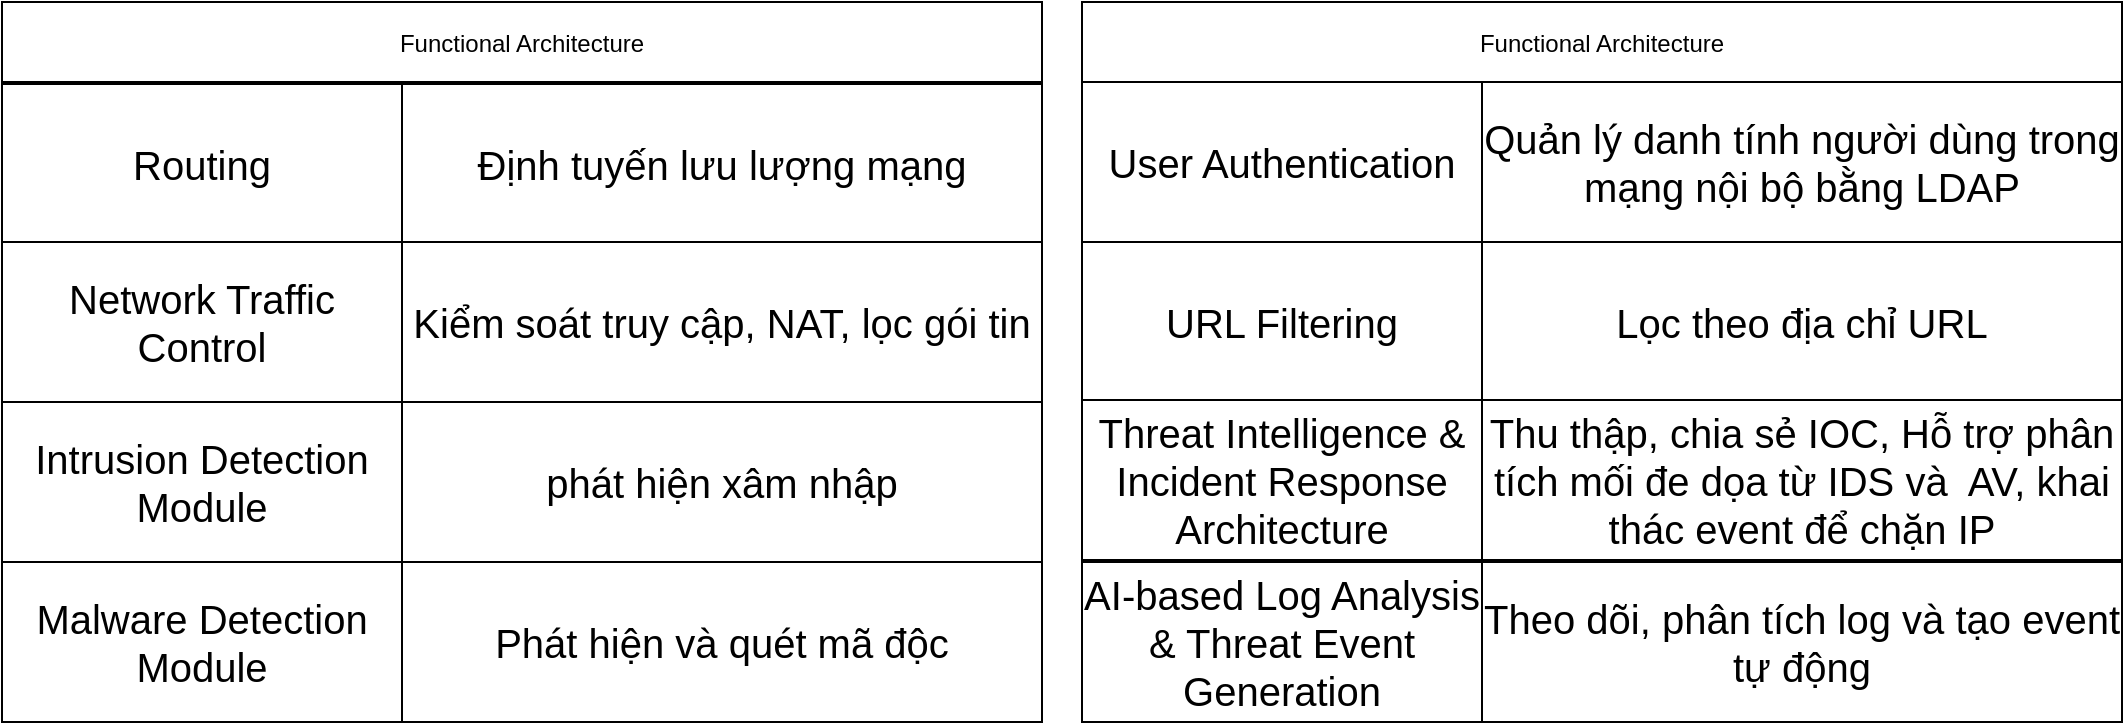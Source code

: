 <mxfile version="27.0.9" pages="4">
  <diagram id="W5bx08cZZ7v7f4tbOv1-" name="Functional Architecture">
    <mxGraphModel dx="1034" dy="432" grid="1" gridSize="10" guides="1" tooltips="1" connect="1" arrows="1" fold="1" page="1" pageScale="1" pageWidth="827" pageHeight="1169" math="0" shadow="0">
      <root>
        <mxCell id="0" />
        <mxCell id="1" parent="0" />
        <mxCell id="JuSISAW7sIvU3hPseay5-13" value="Functional Architecture" style="shape=table;childLayout=tableLayout;startSize=40;collapsible=0;recursiveResize=0;expand=0;" parent="1" vertex="1">
          <mxGeometry x="120" y="200" width="520.0" height="360" as="geometry" />
        </mxCell>
        <mxCell id="JuSISAW7sIvU3hPseay5-14" value="" style="shape=tableRow;horizontal=0;swimlaneHead=0;swimlaneBody=0;top=0;left=0;strokeColor=inherit;bottom=0;right=0;dropTarget=0;fontStyle=0;fillColor=none;points=[[0,0.5],[1,0.5]];portConstraint=eastwest;startSize=0;collapsible=0;recursiveResize=0;expand=0;" parent="JuSISAW7sIvU3hPseay5-13" vertex="1">
          <mxGeometry y="40" width="520.0" height="80" as="geometry" />
        </mxCell>
        <mxCell id="JuSISAW7sIvU3hPseay5-15" value="" style="swimlane;swimlaneHead=0;swimlaneBody=0;fontStyle=0;strokeColor=inherit;connectable=0;fillColor=none;startSize=0;collapsible=0;recursiveResize=0;expand=0;" parent="JuSISAW7sIvU3hPseay5-14" vertex="1">
          <mxGeometry width="200" height="80" as="geometry">
            <mxRectangle width="200" height="80" as="alternateBounds" />
          </mxGeometry>
        </mxCell>
        <mxCell id="xKHZZtnygQGAmj8g7xMl-1" value="&lt;font style=&quot;font-size: 20px;&quot;&gt;Routing&lt;/font&gt;" style="whiteSpace=wrap;html=1;" parent="JuSISAW7sIvU3hPseay5-15" vertex="1">
          <mxGeometry y="1" width="200" height="79" as="geometry" />
        </mxCell>
        <mxCell id="JuSISAW7sIvU3hPseay5-16" value="" style="swimlane;swimlaneHead=0;swimlaneBody=0;fontStyle=0;strokeColor=inherit;connectable=0;fillColor=none;startSize=0;collapsible=0;recursiveResize=0;expand=0;" parent="JuSISAW7sIvU3hPseay5-14" vertex="1">
          <mxGeometry x="200" width="320" height="80" as="geometry">
            <mxRectangle width="320" height="80" as="alternateBounds" />
          </mxGeometry>
        </mxCell>
        <mxCell id="xKHZZtnygQGAmj8g7xMl-2" value="&lt;font style=&quot;font-size: 20px;&quot;&gt;Định tuyến lưu lượng mạng&lt;/font&gt;" style="whiteSpace=wrap;html=1;" parent="JuSISAW7sIvU3hPseay5-16" vertex="1">
          <mxGeometry y="1" width="320" height="79" as="geometry" />
        </mxCell>
        <mxCell id="JuSISAW7sIvU3hPseay5-17" value="" style="shape=tableRow;horizontal=0;swimlaneHead=0;swimlaneBody=0;top=0;left=0;strokeColor=inherit;bottom=0;right=0;dropTarget=0;fontStyle=0;fillColor=none;points=[[0,0.5],[1,0.5]];portConstraint=eastwest;startSize=0;collapsible=0;recursiveResize=0;expand=0;" parent="JuSISAW7sIvU3hPseay5-13" vertex="1">
          <mxGeometry y="120" width="520.0" height="80" as="geometry" />
        </mxCell>
        <mxCell id="JuSISAW7sIvU3hPseay5-18" value="" style="swimlane;swimlaneHead=0;swimlaneBody=0;fontStyle=0;connectable=0;strokeColor=inherit;fillColor=none;startSize=0;collapsible=0;recursiveResize=0;expand=0;" parent="JuSISAW7sIvU3hPseay5-17" vertex="1">
          <mxGeometry width="200" height="80" as="geometry">
            <mxRectangle width="200" height="80" as="alternateBounds" />
          </mxGeometry>
        </mxCell>
        <mxCell id="xKHZZtnygQGAmj8g7xMl-3" value="&lt;font style=&quot;font-size: 20px;&quot;&gt;Network Traffic Control&lt;/font&gt;" style="whiteSpace=wrap;html=1;" parent="JuSISAW7sIvU3hPseay5-18" vertex="1">
          <mxGeometry width="200" height="80" as="geometry" />
        </mxCell>
        <mxCell id="JuSISAW7sIvU3hPseay5-19" value="" style="swimlane;swimlaneHead=0;swimlaneBody=0;fontStyle=0;connectable=0;strokeColor=inherit;fillColor=none;startSize=0;collapsible=0;recursiveResize=0;expand=0;" parent="JuSISAW7sIvU3hPseay5-17" vertex="1">
          <mxGeometry x="200" width="320" height="80" as="geometry">
            <mxRectangle width="320" height="80" as="alternateBounds" />
          </mxGeometry>
        </mxCell>
        <mxCell id="xKHZZtnygQGAmj8g7xMl-4" value="&lt;font style=&quot;font-size: 20px;&quot;&gt;Kiểm soát truy cập, NAT, lọc gói tin&lt;/font&gt;" style="whiteSpace=wrap;html=1;" parent="JuSISAW7sIvU3hPseay5-19" vertex="1">
          <mxGeometry width="320" height="80" as="geometry" />
        </mxCell>
        <mxCell id="JuSISAW7sIvU3hPseay5-20" value="" style="shape=tableRow;horizontal=0;swimlaneHead=0;swimlaneBody=0;top=0;left=0;strokeColor=inherit;bottom=0;right=0;dropTarget=0;fontStyle=0;fillColor=none;points=[[0,0.5],[1,0.5]];portConstraint=eastwest;startSize=0;collapsible=0;recursiveResize=0;expand=0;" parent="JuSISAW7sIvU3hPseay5-13" vertex="1">
          <mxGeometry y="200" width="520.0" height="80" as="geometry" />
        </mxCell>
        <mxCell id="JuSISAW7sIvU3hPseay5-21" value="" style="swimlane;swimlaneHead=0;swimlaneBody=0;fontStyle=0;connectable=0;strokeColor=inherit;fillColor=none;startSize=0;collapsible=0;recursiveResize=0;expand=0;" parent="JuSISAW7sIvU3hPseay5-20" vertex="1">
          <mxGeometry width="200" height="80" as="geometry">
            <mxRectangle width="200" height="80" as="alternateBounds" />
          </mxGeometry>
        </mxCell>
        <mxCell id="xKHZZtnygQGAmj8g7xMl-5" value="&lt;font style=&quot;font-size: 20px;&quot;&gt;Intrusion Detection Module&lt;/font&gt;" style="whiteSpace=wrap;html=1;" parent="JuSISAW7sIvU3hPseay5-21" vertex="1">
          <mxGeometry width="200" height="80" as="geometry" />
        </mxCell>
        <mxCell id="JuSISAW7sIvU3hPseay5-22" value="" style="swimlane;swimlaneHead=0;swimlaneBody=0;fontStyle=0;connectable=0;strokeColor=inherit;fillColor=none;startSize=0;collapsible=0;recursiveResize=0;expand=0;" parent="JuSISAW7sIvU3hPseay5-20" vertex="1">
          <mxGeometry x="200" width="320" height="80" as="geometry">
            <mxRectangle width="320" height="80" as="alternateBounds" />
          </mxGeometry>
        </mxCell>
        <mxCell id="xKHZZtnygQGAmj8g7xMl-6" value="&lt;font style=&quot;font-size: 20px;&quot;&gt;phát hiện xâm nhập&lt;/font&gt;" style="whiteSpace=wrap;html=1;" parent="JuSISAW7sIvU3hPseay5-22" vertex="1">
          <mxGeometry width="320" height="80" as="geometry" />
        </mxCell>
        <mxCell id="JuSISAW7sIvU3hPseay5-23" value="" style="shape=tableRow;horizontal=0;swimlaneHead=0;swimlaneBody=0;top=0;left=0;strokeColor=inherit;bottom=0;right=0;dropTarget=0;fontStyle=0;fillColor=none;points=[[0,0.5],[1,0.5]];portConstraint=eastwest;startSize=0;collapsible=0;recursiveResize=0;expand=0;" parent="JuSISAW7sIvU3hPseay5-13" vertex="1">
          <mxGeometry y="280" width="520.0" height="80" as="geometry" />
        </mxCell>
        <mxCell id="JuSISAW7sIvU3hPseay5-24" value="" style="swimlane;swimlaneHead=0;swimlaneBody=0;fontStyle=0;connectable=0;strokeColor=inherit;fillColor=none;startSize=0;collapsible=0;recursiveResize=0;expand=0;" parent="JuSISAW7sIvU3hPseay5-23" vertex="1">
          <mxGeometry width="200" height="80" as="geometry">
            <mxRectangle width="200" height="80" as="alternateBounds" />
          </mxGeometry>
        </mxCell>
        <mxCell id="xKHZZtnygQGAmj8g7xMl-7" value="&lt;font style=&quot;font-size: 20px;&quot;&gt;Malware Detection Module&lt;/font&gt;" style="whiteSpace=wrap;html=1;" parent="JuSISAW7sIvU3hPseay5-24" vertex="1">
          <mxGeometry width="200" height="80" as="geometry" />
        </mxCell>
        <mxCell id="JuSISAW7sIvU3hPseay5-25" value="" style="swimlane;swimlaneHead=0;swimlaneBody=0;fontStyle=0;connectable=0;strokeColor=inherit;fillColor=none;startSize=0;collapsible=0;recursiveResize=0;expand=0;" parent="JuSISAW7sIvU3hPseay5-23" vertex="1">
          <mxGeometry x="200" width="320" height="80" as="geometry">
            <mxRectangle width="320" height="80" as="alternateBounds" />
          </mxGeometry>
        </mxCell>
        <mxCell id="xKHZZtnygQGAmj8g7xMl-10" value="&lt;font style=&quot;font-size: 20px;&quot;&gt;Phát hiện và quét mã độc&lt;/font&gt;" style="whiteSpace=wrap;html=1;" parent="JuSISAW7sIvU3hPseay5-25" vertex="1">
          <mxGeometry width="320" height="80" as="geometry" />
        </mxCell>
        <mxCell id="-5YSXQOPqyICx6npvXhQ-83" value="Functional Architecture" style="shape=table;childLayout=tableLayout;startSize=40;collapsible=0;recursiveResize=0;expand=0;" vertex="1" parent="1">
          <mxGeometry x="660" y="200" width="520.0" height="360" as="geometry" />
        </mxCell>
        <mxCell id="-5YSXQOPqyICx6npvXhQ-104" value="" style="shape=tableRow;horizontal=0;swimlaneHead=0;swimlaneBody=0;top=0;left=0;strokeColor=inherit;bottom=0;right=0;dropTarget=0;fontStyle=0;fillColor=none;points=[[0,0.5],[1,0.5]];portConstraint=eastwest;startSize=0;collapsible=0;recursiveResize=0;expand=0;" vertex="1" parent="-5YSXQOPqyICx6npvXhQ-83">
          <mxGeometry y="40" width="520.0" height="80" as="geometry" />
        </mxCell>
        <mxCell id="-5YSXQOPqyICx6npvXhQ-105" value="" style="swimlane;swimlaneHead=0;swimlaneBody=0;fontStyle=0;connectable=0;strokeColor=inherit;fillColor=none;startSize=0;collapsible=0;recursiveResize=0;expand=0;" vertex="1" parent="-5YSXQOPqyICx6npvXhQ-104">
          <mxGeometry width="200" height="80" as="geometry">
            <mxRectangle width="200" height="80" as="alternateBounds" />
          </mxGeometry>
        </mxCell>
        <mxCell id="-5YSXQOPqyICx6npvXhQ-106" value="&lt;font style=&quot;font-size: 20px;&quot;&gt;User Authentication&lt;/font&gt;" style="whiteSpace=wrap;html=1;" vertex="1" parent="-5YSXQOPqyICx6npvXhQ-105">
          <mxGeometry width="200" height="80" as="geometry" />
        </mxCell>
        <mxCell id="-5YSXQOPqyICx6npvXhQ-107" value="" style="swimlane;swimlaneHead=0;swimlaneBody=0;fontStyle=0;connectable=0;strokeColor=inherit;fillColor=none;startSize=0;collapsible=0;recursiveResize=0;expand=0;" vertex="1" parent="-5YSXQOPqyICx6npvXhQ-104">
          <mxGeometry x="200" width="320" height="80" as="geometry">
            <mxRectangle width="320" height="80" as="alternateBounds" />
          </mxGeometry>
        </mxCell>
        <mxCell id="-5YSXQOPqyICx6npvXhQ-108" value="&lt;font style=&quot;font-size: 20px;&quot;&gt;Quản lý danh tính người dùng trong mạng nội bộ bằng LDAP&lt;/font&gt;" style="whiteSpace=wrap;html=1;" vertex="1" parent="-5YSXQOPqyICx6npvXhQ-107">
          <mxGeometry width="320" height="80" as="geometry" />
        </mxCell>
        <mxCell id="-5YSXQOPqyICx6npvXhQ-109" style="shape=tableRow;horizontal=0;swimlaneHead=0;swimlaneBody=0;top=0;left=0;strokeColor=inherit;bottom=0;right=0;dropTarget=0;fontStyle=0;fillColor=none;points=[[0,0.5],[1,0.5]];portConstraint=eastwest;startSize=0;collapsible=0;recursiveResize=0;expand=0;" vertex="1" parent="-5YSXQOPqyICx6npvXhQ-83">
          <mxGeometry y="120" width="520.0" height="79" as="geometry" />
        </mxCell>
        <mxCell id="-5YSXQOPqyICx6npvXhQ-110" style="swimlane;swimlaneHead=0;swimlaneBody=0;fontStyle=0;connectable=0;strokeColor=inherit;fillColor=none;startSize=0;collapsible=0;recursiveResize=0;expand=0;" vertex="1" parent="-5YSXQOPqyICx6npvXhQ-109">
          <mxGeometry width="200" height="79" as="geometry">
            <mxRectangle width="200" height="79" as="alternateBounds" />
          </mxGeometry>
        </mxCell>
        <mxCell id="-5YSXQOPqyICx6npvXhQ-111" value="&lt;font style=&quot;font-size: 20px;&quot;&gt;URL Filtering&lt;/font&gt;" style="whiteSpace=wrap;html=1;" vertex="1" parent="-5YSXQOPqyICx6npvXhQ-110">
          <mxGeometry width="200" height="80" as="geometry" />
        </mxCell>
        <mxCell id="-5YSXQOPqyICx6npvXhQ-112" style="swimlane;swimlaneHead=0;swimlaneBody=0;fontStyle=0;connectable=0;strokeColor=inherit;fillColor=none;startSize=0;collapsible=0;recursiveResize=0;expand=0;" vertex="1" parent="-5YSXQOPqyICx6npvXhQ-109">
          <mxGeometry x="200" width="320" height="79" as="geometry">
            <mxRectangle width="320" height="79" as="alternateBounds" />
          </mxGeometry>
        </mxCell>
        <mxCell id="-5YSXQOPqyICx6npvXhQ-113" value="&lt;font style=&quot;font-size: 20px;&quot;&gt;Lọc theo địa chỉ URL&lt;/font&gt;" style="whiteSpace=wrap;html=1;" vertex="1" parent="-5YSXQOPqyICx6npvXhQ-112">
          <mxGeometry width="320" height="80" as="geometry" />
        </mxCell>
        <mxCell id="-5YSXQOPqyICx6npvXhQ-114" style="shape=tableRow;horizontal=0;swimlaneHead=0;swimlaneBody=0;top=0;left=0;strokeColor=inherit;bottom=0;right=0;dropTarget=0;fontStyle=0;fillColor=none;points=[[0,0.5],[1,0.5]];portConstraint=eastwest;startSize=0;collapsible=0;recursiveResize=0;expand=0;" vertex="1" parent="-5YSXQOPqyICx6npvXhQ-83">
          <mxGeometry y="199" width="520.0" height="81" as="geometry" />
        </mxCell>
        <mxCell id="-5YSXQOPqyICx6npvXhQ-115" style="swimlane;swimlaneHead=0;swimlaneBody=0;fontStyle=0;connectable=0;strokeColor=inherit;fillColor=none;startSize=0;collapsible=0;recursiveResize=0;expand=0;" vertex="1" parent="-5YSXQOPqyICx6npvXhQ-114">
          <mxGeometry width="200" height="81" as="geometry">
            <mxRectangle width="200" height="81" as="alternateBounds" />
          </mxGeometry>
        </mxCell>
        <mxCell id="-5YSXQOPqyICx6npvXhQ-116" value="&lt;font style=&quot;font-size: 20px;&quot;&gt;Threat Intelligence &amp;amp; Incident Response Architecture&lt;/font&gt;" style="whiteSpace=wrap;html=1;" vertex="1" parent="-5YSXQOPqyICx6npvXhQ-115">
          <mxGeometry width="200" height="80" as="geometry" />
        </mxCell>
        <mxCell id="-5YSXQOPqyICx6npvXhQ-117" style="swimlane;swimlaneHead=0;swimlaneBody=0;fontStyle=0;connectable=0;strokeColor=inherit;fillColor=none;startSize=0;collapsible=0;recursiveResize=0;expand=0;" vertex="1" parent="-5YSXQOPqyICx6npvXhQ-114">
          <mxGeometry x="200" width="320" height="81" as="geometry">
            <mxRectangle width="320" height="81" as="alternateBounds" />
          </mxGeometry>
        </mxCell>
        <mxCell id="-5YSXQOPqyICx6npvXhQ-118" value="&lt;font style=&quot;font-size: 20px;&quot;&gt;Thu thập, chia sẻ IOC,&amp;nbsp;Hỗ trợ phân tích mối đe dọa từ IDS và&amp;nbsp; AV,&amp;nbsp;&lt;span style=&quot;background-color: transparent; color: light-dark(rgb(0, 0, 0), rgb(255, 255, 255));&quot;&gt;khai thác event để chặn IP&lt;/span&gt;&lt;/font&gt;" style="whiteSpace=wrap;html=1;" vertex="1" parent="-5YSXQOPqyICx6npvXhQ-117">
          <mxGeometry width="320" height="80" as="geometry" />
        </mxCell>
        <mxCell id="-5YSXQOPqyICx6npvXhQ-119" style="shape=tableRow;horizontal=0;swimlaneHead=0;swimlaneBody=0;top=0;left=0;strokeColor=inherit;bottom=0;right=0;dropTarget=0;fontStyle=0;fillColor=none;points=[[0,0.5],[1,0.5]];portConstraint=eastwest;startSize=0;collapsible=0;recursiveResize=0;expand=0;" vertex="1" parent="-5YSXQOPqyICx6npvXhQ-83">
          <mxGeometry y="280" width="520.0" height="80" as="geometry" />
        </mxCell>
        <mxCell id="-5YSXQOPqyICx6npvXhQ-120" style="swimlane;swimlaneHead=0;swimlaneBody=0;fontStyle=0;connectable=0;strokeColor=inherit;fillColor=none;startSize=0;collapsible=0;recursiveResize=0;expand=0;" vertex="1" parent="-5YSXQOPqyICx6npvXhQ-119">
          <mxGeometry width="200" height="80" as="geometry">
            <mxRectangle width="200" height="80" as="alternateBounds" />
          </mxGeometry>
        </mxCell>
        <mxCell id="-5YSXQOPqyICx6npvXhQ-121" value="&lt;font style=&quot;font-size: 20px;&quot;&gt;AI-based Log Analysis &amp;amp; Threat Event Generation&lt;/font&gt;" style="whiteSpace=wrap;html=1;" vertex="1" parent="-5YSXQOPqyICx6npvXhQ-120">
          <mxGeometry width="200" height="80" as="geometry" />
        </mxCell>
        <mxCell id="-5YSXQOPqyICx6npvXhQ-122" style="swimlane;swimlaneHead=0;swimlaneBody=0;fontStyle=0;connectable=0;strokeColor=inherit;fillColor=none;startSize=0;collapsible=0;recursiveResize=0;expand=0;" vertex="1" parent="-5YSXQOPqyICx6npvXhQ-119">
          <mxGeometry x="200" width="320" height="80" as="geometry">
            <mxRectangle width="320" height="80" as="alternateBounds" />
          </mxGeometry>
        </mxCell>
        <mxCell id="-5YSXQOPqyICx6npvXhQ-123" value="&lt;font style=&quot;font-size: 20px;&quot;&gt;Theo dõi, phân tích log và tạo event tự động&lt;/font&gt;" style="whiteSpace=wrap;html=1;" vertex="1" parent="-5YSXQOPqyICx6npvXhQ-122">
          <mxGeometry width="320" height="80" as="geometry" />
        </mxCell>
      </root>
    </mxGraphModel>
  </diagram>
  <diagram id="NOrHJPYJ1hd9nbYk1TLY" name="Application/Data Architecture">
    <mxGraphModel dx="1500" dy="626" grid="1" gridSize="10" guides="1" tooltips="1" connect="1" arrows="1" fold="1" page="1" pageScale="1" pageWidth="827" pageHeight="1169" math="0" shadow="0">
      <root>
        <mxCell id="0" />
        <mxCell id="1" parent="0" />
        <mxCell id="ZjFUTA1ldBLpVZjNxadu-1" value="&lt;font style=&quot;font-size: 20px;&quot;&gt;TRAFFIC USER&lt;/font&gt;" style="rounded=0;whiteSpace=wrap;html=1;" parent="1" vertex="1">
          <mxGeometry x="240" y="237.5" width="120" height="160" as="geometry" />
        </mxCell>
        <mxCell id="ZjFUTA1ldBLpVZjNxadu-2" value="&lt;font style=&quot;font-size: 20px;&quot;&gt;Squid proxy&lt;/font&gt;" style="rounded=0;whiteSpace=wrap;html=1;" parent="1" vertex="1">
          <mxGeometry x="480" y="400" width="120" height="80" as="geometry" />
        </mxCell>
        <mxCell id="ZjFUTA1ldBLpVZjNxadu-3" value="&lt;font style=&quot;font-size: 20px;&quot;&gt;LDAP&lt;/font&gt;" style="rounded=0;whiteSpace=wrap;html=1;" parent="1" vertex="1">
          <mxGeometry x="480" y="600" width="120" height="80" as="geometry" />
        </mxCell>
        <mxCell id="ZjFUTA1ldBLpVZjNxadu-4" value="&lt;font style=&quot;font-size: 20px;&quot;&gt;Internet&lt;/font&gt;" style="ellipse;shape=cloud;whiteSpace=wrap;html=1;direction=west;" parent="1" vertex="1">
          <mxGeometry x="1041" y="260" width="159" height="120" as="geometry" />
        </mxCell>
        <mxCell id="ZjFUTA1ldBLpVZjNxadu-5" value="&lt;font style=&quot;font-size: 20px;&quot;&gt;WhiteList&lt;/font&gt;" style="ellipse;whiteSpace=wrap;html=1;" parent="1" vertex="1">
          <mxGeometry x="640" y="480" width="80" height="80" as="geometry" />
        </mxCell>
        <mxCell id="ZjFUTA1ldBLpVZjNxadu-6" value="&lt;font style=&quot;font-size: 20px;&quot;&gt;BlackList&lt;/font&gt;" style="ellipse;whiteSpace=wrap;html=1;" parent="1" vertex="1">
          <mxGeometry x="640" y="320" width="80" height="80" as="geometry" />
        </mxCell>
        <mxCell id="ZjFUTA1ldBLpVZjNxadu-11" value="" style="endArrow=none;html=1;rounded=0;entryX=0;entryY=0.5;entryDx=0;entryDy=0;exitX=1;exitY=0.5;exitDx=0;exitDy=0;" parent="1" source="ZjFUTA1ldBLpVZjNxadu-2" target="ZjFUTA1ldBLpVZjNxadu-5" edge="1">
          <mxGeometry width="50" height="50" relative="1" as="geometry">
            <mxPoint x="670" y="540" as="sourcePoint" />
            <mxPoint x="720" y="490" as="targetPoint" />
          </mxGeometry>
        </mxCell>
        <mxCell id="ZjFUTA1ldBLpVZjNxadu-12" value="" style="endArrow=none;html=1;rounded=0;exitX=1;exitY=0.5;exitDx=0;exitDy=0;entryX=0;entryY=0.5;entryDx=0;entryDy=0;" parent="1" source="ZjFUTA1ldBLpVZjNxadu-2" target="ZjFUTA1ldBLpVZjNxadu-6" edge="1">
          <mxGeometry width="50" height="50" relative="1" as="geometry">
            <mxPoint x="700" y="400" as="sourcePoint" />
            <mxPoint x="640" y="380" as="targetPoint" />
          </mxGeometry>
        </mxCell>
        <mxCell id="ZjFUTA1ldBLpVZjNxadu-13" value="" style="endArrow=classic;startArrow=classic;html=1;rounded=0;exitX=0.5;exitY=1;exitDx=0;exitDy=0;entryX=0.5;entryY=0;entryDx=0;entryDy=0;" parent="1" source="ZjFUTA1ldBLpVZjNxadu-2" target="ZjFUTA1ldBLpVZjNxadu-3" edge="1">
          <mxGeometry width="50" height="50" relative="1" as="geometry">
            <mxPoint x="700" y="480" as="sourcePoint" />
            <mxPoint x="700" y="640" as="targetPoint" />
          </mxGeometry>
        </mxCell>
        <mxCell id="j1oyulVFh6VBeBpYVi5x-11" value="&lt;font style=&quot;font-size: 20px;&quot;&gt;4&lt;/font&gt;" style="edgeLabel;html=1;align=center;verticalAlign=middle;resizable=0;points=[];strokeColor=default;fontFamily=Helvetica;fontSize=12;fontColor=default;fillColor=default;" vertex="1" connectable="0" parent="ZjFUTA1ldBLpVZjNxadu-13">
          <mxGeometry x="-0.083" relative="1" as="geometry">
            <mxPoint as="offset" />
          </mxGeometry>
        </mxCell>
        <mxCell id="ZjFUTA1ldBLpVZjNxadu-16" value="" style="endArrow=classic;startArrow=classic;html=1;rounded=0;exitX=1;exitY=0.5;exitDx=0;exitDy=0;" parent="1" source="ZjFUTA1ldBLpVZjNxadu-1" edge="1">
          <mxGeometry width="50" height="50" relative="1" as="geometry">
            <mxPoint x="510" y="420" as="sourcePoint" />
            <mxPoint x="440" y="318" as="targetPoint" />
          </mxGeometry>
        </mxCell>
        <mxCell id="ZjFUTA1ldBLpVZjNxadu-17" value="&lt;font style=&quot;font-size: 20px;&quot;&gt;IPTABLES&lt;/font&gt;" style="rounded=0;whiteSpace=wrap;html=1;" parent="1" vertex="1">
          <mxGeometry x="480" y="280" width="120" height="75" as="geometry" />
        </mxCell>
        <mxCell id="j1oyulVFh6VBeBpYVi5x-5" value="" style="edgeStyle=orthogonalEdgeStyle;rounded=0;orthogonalLoop=1;jettySize=auto;html=1;fontFamily=Helvetica;fontSize=12;fontColor=default;" edge="1" parent="1" source="ZjFUTA1ldBLpVZjNxadu-19" target="ZjFUTA1ldBLpVZjNxadu-17">
          <mxGeometry relative="1" as="geometry" />
        </mxCell>
        <mxCell id="ZjFUTA1ldBLpVZjNxadu-19" value="&lt;font style=&quot;font-size: 20px;&quot;&gt;SNORT&lt;/font&gt;" style="rounded=0;whiteSpace=wrap;html=1;" parent="1" vertex="1">
          <mxGeometry x="480" y="160" width="120" height="80" as="geometry" />
        </mxCell>
        <mxCell id="ZjFUTA1ldBLpVZjNxadu-23" value="&lt;font style=&quot;font-size: 20px;&quot;&gt;C - ICAP&lt;/font&gt;" style="rounded=0;whiteSpace=wrap;html=1;" parent="1" vertex="1">
          <mxGeometry x="800" y="400" width="120" height="80" as="geometry" />
        </mxCell>
        <mxCell id="ZjFUTA1ldBLpVZjNxadu-24" value="" style="endArrow=classic;html=1;rounded=0;exitX=1;exitY=0.5;exitDx=0;exitDy=0;entryX=0;entryY=0.5;entryDx=0;entryDy=0;" parent="1" source="ZjFUTA1ldBLpVZjNxadu-2" target="ZjFUTA1ldBLpVZjNxadu-23" edge="1">
          <mxGeometry width="50" height="50" relative="1" as="geometry">
            <mxPoint x="640" y="450" as="sourcePoint" />
            <mxPoint x="690" y="400" as="targetPoint" />
          </mxGeometry>
        </mxCell>
        <mxCell id="j1oyulVFh6VBeBpYVi5x-12" value="&lt;font style=&quot;font-size: 20px;&quot;&gt;5&lt;/font&gt;" style="edgeLabel;html=1;align=center;verticalAlign=middle;resizable=0;points=[];strokeColor=default;fontFamily=Helvetica;fontSize=12;fontColor=default;fillColor=default;" vertex="1" connectable="0" parent="ZjFUTA1ldBLpVZjNxadu-24">
          <mxGeometry x="-0.008" y="-1" relative="1" as="geometry">
            <mxPoint as="offset" />
          </mxGeometry>
        </mxCell>
        <mxCell id="ZjFUTA1ldBLpVZjNxadu-25" value="&lt;font style=&quot;font-size: 20px;&quot;&gt;CLAMAV&lt;/font&gt;" style="rounded=0;whiteSpace=wrap;html=1;" parent="1" vertex="1">
          <mxGeometry x="800" y="280" width="120" height="80" as="geometry" />
        </mxCell>
        <mxCell id="ZjFUTA1ldBLpVZjNxadu-26" value="" style="endArrow=classic;html=1;rounded=0;exitX=0.5;exitY=0;exitDx=0;exitDy=0;" parent="1" source="ZjFUTA1ldBLpVZjNxadu-23" target="ZjFUTA1ldBLpVZjNxadu-25" edge="1">
          <mxGeometry width="50" height="50" relative="1" as="geometry">
            <mxPoint x="640" y="450" as="sourcePoint" />
            <mxPoint x="690" y="400" as="targetPoint" />
          </mxGeometry>
        </mxCell>
        <mxCell id="j1oyulVFh6VBeBpYVi5x-13" value="&lt;font style=&quot;font-size: 20px;&quot;&gt;6&lt;/font&gt;" style="edgeLabel;html=1;align=center;verticalAlign=middle;resizable=0;points=[];strokeColor=default;fontFamily=Helvetica;fontSize=12;fontColor=default;fillColor=default;" vertex="1" connectable="0" parent="ZjFUTA1ldBLpVZjNxadu-26">
          <mxGeometry x="-0.06" relative="1" as="geometry">
            <mxPoint as="offset" />
          </mxGeometry>
        </mxCell>
        <mxCell id="ZjFUTA1ldBLpVZjNxadu-27" value="&lt;font style=&quot;font-size: 20px;&quot;&gt;MISP&lt;/font&gt;" style="rounded=0;whiteSpace=wrap;html=1;" parent="1" vertex="1">
          <mxGeometry x="640" y="160" width="120" height="80" as="geometry" />
        </mxCell>
        <mxCell id="ZjFUTA1ldBLpVZjNxadu-28" value="" style="endArrow=classic;startArrow=classic;html=1;rounded=0;" parent="1" edge="1">
          <mxGeometry width="50" height="50" relative="1" as="geometry">
            <mxPoint x="960" y="320" as="sourcePoint" />
            <mxPoint x="1040" y="320" as="targetPoint" />
          </mxGeometry>
        </mxCell>
        <mxCell id="rvyhzu7kZMqw6Y3KACbU-22" value="&lt;font style=&quot;font-size: 14px;&quot;&gt;traffic 1&lt;/font&gt;" style="edgeLabel;html=1;align=center;verticalAlign=middle;resizable=0;points=[];" parent="ZjFUTA1ldBLpVZjNxadu-28" vertex="1" connectable="0">
          <mxGeometry x="-0.031" relative="1" as="geometry">
            <mxPoint as="offset" />
          </mxGeometry>
        </mxCell>
        <mxCell id="j1oyulVFh6VBeBpYVi5x-2" value="" style="edgeLabel;html=1;align=center;verticalAlign=middle;resizable=0;points=[];strokeColor=default;fontFamily=Helvetica;fontSize=12;fontColor=default;fillColor=default;" vertex="1" connectable="0" parent="ZjFUTA1ldBLpVZjNxadu-28">
          <mxGeometry x="-0.17" y="-3" relative="1" as="geometry">
            <mxPoint as="offset" />
          </mxGeometry>
        </mxCell>
        <mxCell id="j1oyulVFh6VBeBpYVi5x-3" value="" style="edgeLabel;html=1;align=center;verticalAlign=middle;resizable=0;points=[];strokeColor=default;fontFamily=Helvetica;fontSize=12;fontColor=default;fillColor=default;" vertex="1" connectable="0" parent="ZjFUTA1ldBLpVZjNxadu-28">
          <mxGeometry x="0.08" relative="1" as="geometry">
            <mxPoint as="offset" />
          </mxGeometry>
        </mxCell>
        <mxCell id="ZjFUTA1ldBLpVZjNxadu-29" value="" style="endArrow=classic;html=1;rounded=0;exitX=1;exitY=0.5;exitDx=0;exitDy=0;entryX=0;entryY=0.5;entryDx=0;entryDy=0;" parent="1" source="ZjFUTA1ldBLpVZjNxadu-19" target="ZjFUTA1ldBLpVZjNxadu-27" edge="1">
          <mxGeometry width="50" height="50" relative="1" as="geometry">
            <mxPoint x="690" y="350" as="sourcePoint" />
            <mxPoint x="740" y="300" as="targetPoint" />
          </mxGeometry>
        </mxCell>
        <mxCell id="j1oyulVFh6VBeBpYVi5x-16" value="&lt;font style=&quot;font-size: 20px;&quot;&gt;8&lt;/font&gt;" style="edgeLabel;html=1;align=center;verticalAlign=middle;resizable=0;points=[];strokeColor=default;fontFamily=Helvetica;fontSize=12;fontColor=default;fillColor=default;" vertex="1" connectable="0" parent="ZjFUTA1ldBLpVZjNxadu-29">
          <mxGeometry x="0.01" relative="1" as="geometry">
            <mxPoint as="offset" />
          </mxGeometry>
        </mxCell>
        <mxCell id="ZjFUTA1ldBLpVZjNxadu-30" value="" style="endArrow=classic;html=1;rounded=0;exitX=0;exitY=0;exitDx=0;exitDy=0;" parent="1" source="ZjFUTA1ldBLpVZjNxadu-23" edge="1">
          <mxGeometry width="50" height="50" relative="1" as="geometry">
            <mxPoint x="690" y="350" as="sourcePoint" />
            <mxPoint x="700" y="240" as="targetPoint" />
          </mxGeometry>
        </mxCell>
        <mxCell id="j1oyulVFh6VBeBpYVi5x-15" value="&lt;font style=&quot;font-size: 20px;&quot;&gt;8&lt;/font&gt;" style="edgeLabel;html=1;align=center;verticalAlign=middle;resizable=0;points=[];strokeColor=default;fontFamily=Helvetica;fontSize=12;fontColor=default;fillColor=default;" vertex="1" connectable="0" parent="ZjFUTA1ldBLpVZjNxadu-30">
          <mxGeometry x="-0.014" y="1" relative="1" as="geometry">
            <mxPoint as="offset" />
          </mxGeometry>
        </mxCell>
        <mxCell id="ZjFUTA1ldBLpVZjNxadu-32" value="" style="endArrow=none;html=1;rounded=0;" parent="1" edge="1">
          <mxGeometry width="50" height="50" relative="1" as="geometry">
            <mxPoint x="440" y="160" as="sourcePoint" />
            <mxPoint x="440" y="160" as="targetPoint" />
            <Array as="points">
              <mxPoint x="440" y="560" />
              <mxPoint x="540" y="560" />
              <mxPoint x="860" y="560" />
              <mxPoint x="960" y="560" />
              <mxPoint x="960" y="160" />
            </Array>
          </mxGeometry>
        </mxCell>
        <mxCell id="ZjFUTA1ldBLpVZjNxadu-34" value="&lt;font style=&quot;font-size: 20px;&quot;&gt;ATTACKER&lt;/font&gt;" style="rounded=0;whiteSpace=wrap;html=1;" parent="1" vertex="1">
          <mxGeometry x="1041" y="440" width="159" height="80" as="geometry" />
        </mxCell>
        <mxCell id="ZjFUTA1ldBLpVZjNxadu-35" value="" style="endArrow=classic;startArrow=classic;html=1;rounded=0;entryX=0.5;entryY=0;entryDx=0;entryDy=0;" parent="1" source="ZjFUTA1ldBLpVZjNxadu-4" target="ZjFUTA1ldBLpVZjNxadu-34" edge="1">
          <mxGeometry width="50" height="50" relative="1" as="geometry">
            <mxPoint x="1120" y="400" as="sourcePoint" />
            <mxPoint x="1225" y="410" as="targetPoint" />
          </mxGeometry>
        </mxCell>
        <mxCell id="rvyhzu7kZMqw6Y3KACbU-23" value="&lt;font style=&quot;font-size: 14px;&quot;&gt;traffic 2&lt;/font&gt;" style="edgeLabel;html=1;align=center;verticalAlign=middle;resizable=0;points=[];" parent="ZjFUTA1ldBLpVZjNxadu-35" vertex="1" connectable="0">
          <mxGeometry x="0.095" relative="1" as="geometry">
            <mxPoint as="offset" />
          </mxGeometry>
        </mxCell>
        <mxCell id="ZjFUTA1ldBLpVZjNxadu-36" value="" style="endArrow=classic;html=1;rounded=0;entryX=0.5;entryY=0;entryDx=0;entryDy=0;exitX=0.5;exitY=1;exitDx=0;exitDy=0;" parent="1" source="ZjFUTA1ldBLpVZjNxadu-17" target="ZjFUTA1ldBLpVZjNxadu-2" edge="1">
          <mxGeometry width="50" height="50" relative="1" as="geometry">
            <mxPoint x="620" y="480" as="sourcePoint" />
            <mxPoint x="670" y="430" as="targetPoint" />
          </mxGeometry>
        </mxCell>
        <mxCell id="j1oyulVFh6VBeBpYVi5x-10" value="&lt;font style=&quot;font-size: 20px;&quot;&gt;3&lt;/font&gt;" style="edgeLabel;html=1;align=center;verticalAlign=middle;resizable=0;points=[];strokeColor=default;fontFamily=Helvetica;fontSize=12;fontColor=default;fillColor=default;" vertex="1" connectable="0" parent="ZjFUTA1ldBLpVZjNxadu-36">
          <mxGeometry x="-0.138" y="1" relative="1" as="geometry">
            <mxPoint as="offset" />
          </mxGeometry>
        </mxCell>
        <mxCell id="ZjFUTA1ldBLpVZjNxadu-37" value="" style="endArrow=classic;html=1;rounded=0;entryX=1;entryY=0.5;entryDx=0;entryDy=0;exitX=0.5;exitY=1;exitDx=0;exitDy=0;" parent="1" source="ZjFUTA1ldBLpVZjNxadu-27" target="ZjFUTA1ldBLpVZjNxadu-17" edge="1">
          <mxGeometry width="50" height="50" relative="1" as="geometry">
            <mxPoint x="640" y="270" as="sourcePoint" />
            <mxPoint x="670" y="290" as="targetPoint" />
          </mxGeometry>
        </mxCell>
        <mxCell id="j1oyulVFh6VBeBpYVi5x-18" value="&lt;font style=&quot;font-size: 20px;&quot;&gt;9&lt;/font&gt;" style="edgeLabel;html=1;align=center;verticalAlign=middle;resizable=0;points=[];strokeColor=default;fontFamily=Helvetica;fontSize=12;fontColor=default;fillColor=default;" vertex="1" connectable="0" parent="ZjFUTA1ldBLpVZjNxadu-37">
          <mxGeometry x="0.027" y="-1" relative="1" as="geometry">
            <mxPoint as="offset" />
          </mxGeometry>
        </mxCell>
        <mxCell id="ZjFUTA1ldBLpVZjNxadu-38" value="" style="endArrow=classic;html=1;rounded=0;exitX=1;exitY=0.5;exitDx=0;exitDy=0;entryX=0;entryY=0.5;entryDx=0;entryDy=0;" parent="1" source="ZjFUTA1ldBLpVZjNxadu-1" target="ZjFUTA1ldBLpVZjNxadu-17" edge="1">
          <mxGeometry width="50" height="50" relative="1" as="geometry">
            <mxPoint x="450" y="340" as="sourcePoint" />
            <mxPoint x="670" y="290" as="targetPoint" />
          </mxGeometry>
        </mxCell>
        <mxCell id="rvyhzu7kZMqw6Y3KACbU-21" value="&lt;font style=&quot;font-size: 14px;&quot;&gt;traffic 1&lt;/font&gt;" style="edgeLabel;html=1;align=center;verticalAlign=middle;resizable=0;points=[];" parent="ZjFUTA1ldBLpVZjNxadu-38" vertex="1" connectable="0">
          <mxGeometry x="-0.341" y="-1" relative="1" as="geometry">
            <mxPoint as="offset" />
          </mxGeometry>
        </mxCell>
        <mxCell id="rvyhzu7kZMqw6Y3KACbU-26" value="&lt;font style=&quot;font-size: 20px;&quot;&gt;1&lt;/font&gt;" style="edgeLabel;html=1;align=center;verticalAlign=middle;resizable=0;points=[];" parent="ZjFUTA1ldBLpVZjNxadu-38" vertex="1" connectable="0">
          <mxGeometry x="0.61" relative="1" as="geometry">
            <mxPoint as="offset" />
          </mxGeometry>
        </mxCell>
        <mxCell id="ZjFUTA1ldBLpVZjNxadu-39" value="" style="endArrow=classic;html=1;rounded=0;exitX=1;exitY=0.5;exitDx=0;exitDy=0;" parent="1" source="ZjFUTA1ldBLpVZjNxadu-25" edge="1">
          <mxGeometry width="50" height="50" relative="1" as="geometry">
            <mxPoint x="620" y="340" as="sourcePoint" />
            <mxPoint x="960" y="320" as="targetPoint" />
          </mxGeometry>
        </mxCell>
        <mxCell id="j1oyulVFh6VBeBpYVi5x-14" value="&lt;font style=&quot;font-size: 20px;&quot;&gt;7&lt;/font&gt;" style="edgeLabel;html=1;align=center;verticalAlign=middle;resizable=0;points=[];strokeColor=default;fontFamily=Helvetica;fontSize=12;fontColor=default;fillColor=default;" vertex="1" connectable="0" parent="ZjFUTA1ldBLpVZjNxadu-39">
          <mxGeometry x="-0.24" y="-1" relative="1" as="geometry">
            <mxPoint as="offset" />
          </mxGeometry>
        </mxCell>
        <mxCell id="rvyhzu7kZMqw6Y3KACbU-1" value="" style="endArrow=classic;startArrow=classic;html=1;rounded=0;" parent="1" edge="1">
          <mxGeometry width="50" height="50" relative="1" as="geometry">
            <mxPoint x="540" y="280" as="sourcePoint" />
            <mxPoint x="540" y="240" as="targetPoint" />
          </mxGeometry>
        </mxCell>
        <mxCell id="j1oyulVFh6VBeBpYVi5x-4" value="" style="edgeLabel;html=1;align=center;verticalAlign=middle;resizable=0;points=[];strokeColor=default;fontFamily=Helvetica;fontSize=12;fontColor=default;fillColor=default;" vertex="1" connectable="0" parent="rvyhzu7kZMqw6Y3KACbU-1">
          <mxGeometry x="-0.04" relative="1" as="geometry">
            <mxPoint as="offset" />
          </mxGeometry>
        </mxCell>
        <mxCell id="j1oyulVFh6VBeBpYVi5x-6" value="" style="edgeLabel;html=1;align=center;verticalAlign=middle;resizable=0;points=[];strokeColor=default;fontFamily=Helvetica;fontSize=12;fontColor=default;fillColor=default;" vertex="1" connectable="0" parent="rvyhzu7kZMqw6Y3KACbU-1">
          <mxGeometry x="-0.04" y="-2" relative="1" as="geometry">
            <mxPoint as="offset" />
          </mxGeometry>
        </mxCell>
        <mxCell id="j1oyulVFh6VBeBpYVi5x-7" value="" style="edgeLabel;html=1;align=center;verticalAlign=middle;resizable=0;points=[];strokeColor=default;fontFamily=Helvetica;fontSize=12;fontColor=default;fillColor=default;" vertex="1" connectable="0" parent="rvyhzu7kZMqw6Y3KACbU-1">
          <mxGeometry x="-0.09" y="-1" relative="1" as="geometry">
            <mxPoint as="offset" />
          </mxGeometry>
        </mxCell>
        <mxCell id="j1oyulVFh6VBeBpYVi5x-8" value="" style="edgeLabel;html=1;align=center;verticalAlign=middle;resizable=0;points=[];strokeColor=default;fontFamily=Helvetica;fontSize=12;fontColor=default;fillColor=default;" vertex="1" connectable="0" parent="rvyhzu7kZMqw6Y3KACbU-1">
          <mxGeometry x="0.01" y="-3" relative="1" as="geometry">
            <mxPoint as="offset" />
          </mxGeometry>
        </mxCell>
        <mxCell id="j1oyulVFh6VBeBpYVi5x-9" value="&lt;font style=&quot;font-size: 20px;&quot;&gt;2&lt;/font&gt;" style="edgeLabel;html=1;align=center;verticalAlign=middle;resizable=0;points=[];strokeColor=default;fontFamily=Helvetica;fontSize=12;fontColor=default;fillColor=default;" vertex="1" connectable="0" parent="rvyhzu7kZMqw6Y3KACbU-1">
          <mxGeometry x="0.06" y="1" relative="1" as="geometry">
            <mxPoint as="offset" />
          </mxGeometry>
        </mxCell>
        <mxCell id="rvyhzu7kZMqw6Y3KACbU-14" value="" style="endArrow=classic;html=1;rounded=0;entryX=0.5;entryY=0;entryDx=0;entryDy=0;" parent="1" target="ZjFUTA1ldBLpVZjNxadu-6" edge="1">
          <mxGeometry width="50" height="50" relative="1" as="geometry">
            <mxPoint x="700" y="240" as="sourcePoint" />
            <mxPoint x="780" y="370" as="targetPoint" />
          </mxGeometry>
        </mxCell>
        <mxCell id="j1oyulVFh6VBeBpYVi5x-17" value="&lt;font style=&quot;font-size: 20px;&quot;&gt;9&lt;/font&gt;" style="edgeLabel;html=1;align=center;verticalAlign=middle;resizable=0;points=[];strokeColor=default;fontFamily=Helvetica;fontSize=12;fontColor=default;fillColor=default;" vertex="1" connectable="0" parent="rvyhzu7kZMqw6Y3KACbU-14">
          <mxGeometry x="-0.011" relative="1" as="geometry">
            <mxPoint as="offset" />
          </mxGeometry>
        </mxCell>
        <mxCell id="rvyhzu7kZMqw6Y3KACbU-18" value="&lt;font style=&quot;font-size: 20px;&quot;&gt;LDAP&lt;/font&gt;" style="rounded=0;whiteSpace=wrap;html=1;" parent="1" vertex="1">
          <mxGeometry x="800" y="600" width="120" height="80" as="geometry" />
        </mxCell>
        <mxCell id="rvyhzu7kZMqw6Y3KACbU-19" value="" style="endArrow=classic;startArrow=classic;html=1;rounded=0;exitX=0.5;exitY=0;exitDx=0;exitDy=0;" parent="1" source="rvyhzu7kZMqw6Y3KACbU-18" edge="1">
          <mxGeometry width="50" height="50" relative="1" as="geometry">
            <mxPoint x="1080" y="610" as="sourcePoint" />
            <mxPoint x="860" y="560" as="targetPoint" />
          </mxGeometry>
        </mxCell>
        <mxCell id="rvyhzu7kZMqw6Y3KACbU-24" value="&lt;font style=&quot;font-size: 14px;&quot;&gt;traffic 2&lt;/font&gt;" style="edgeLabel;html=1;align=center;verticalAlign=middle;resizable=0;points=[];" parent="rvyhzu7kZMqw6Y3KACbU-19" vertex="1" connectable="0">
          <mxGeometry x="0.048" relative="1" as="geometry">
            <mxPoint as="offset" />
          </mxGeometry>
        </mxCell>
      </root>
    </mxGraphModel>
  </diagram>
  <diagram name="Tổng Quan" id="fGnqYOuXnJ0sXflm6pWQ">
    <mxGraphModel dx="3327" dy="1043" grid="1" gridSize="10" guides="1" tooltips="1" connect="1" arrows="1" fold="1" page="1" pageScale="1" pageWidth="827" pageHeight="1169" math="0" shadow="0">
      <root>
        <mxCell id="0" />
        <mxCell id="1" parent="0" />
        <mxCell id="E72xjIkjWtBL2fp1cBYB-2" value="" style="fontColor=#0066CC;verticalAlign=top;verticalLabelPosition=bottom;labelPosition=center;align=center;html=1;outlineConnect=0;fillColor=#CCCCCC;strokeColor=#6881B3;gradientColor=none;gradientDirection=north;strokeWidth=2;shape=mxgraph.networks.pc;" parent="1" vertex="1">
          <mxGeometry x="-608.75" y="520" width="160" height="120" as="geometry" />
        </mxCell>
        <mxCell id="E72xjIkjWtBL2fp1cBYB-3" value="" style="fontColor=#0066CC;verticalAlign=top;verticalLabelPosition=bottom;labelPosition=center;align=center;html=1;outlineConnect=0;fillColor=#CCCCCC;strokeColor=#6881B3;gradientColor=none;gradientDirection=north;strokeWidth=2;shape=mxgraph.networks.pc;" parent="1" vertex="1">
          <mxGeometry x="-618.75" y="784" width="160" height="120" as="geometry" />
        </mxCell>
        <mxCell id="E72xjIkjWtBL2fp1cBYB-4" value="" style="fontColor=#0066CC;verticalAlign=top;verticalLabelPosition=bottom;labelPosition=center;align=center;html=1;outlineConnect=0;fillColor=#CCCCCC;strokeColor=#6881B3;gradientColor=none;gradientDirection=north;strokeWidth=2;shape=mxgraph.networks.firewall;" parent="1" vertex="1">
          <mxGeometry x="-40" y="620" width="200" height="200" as="geometry" />
        </mxCell>
        <mxCell id="E72xjIkjWtBL2fp1cBYB-5" value="" style="fontColor=#0066CC;verticalAlign=top;verticalLabelPosition=bottom;labelPosition=center;align=center;html=1;outlineConnect=0;fillColor=#CCCCCC;strokeColor=#6881B3;gradientColor=none;gradientDirection=north;strokeWidth=2;shape=mxgraph.networks.web_server;" parent="1" vertex="1">
          <mxGeometry x="510" y="660" width="120" height="120" as="geometry" />
        </mxCell>
        <mxCell id="E72xjIkjWtBL2fp1cBYB-6" value="" style="endArrow=none;dashed=1;html=1;dashPattern=1 3;strokeWidth=2;rounded=0;" parent="1" edge="1">
          <mxGeometry width="50" height="50" relative="1" as="geometry">
            <mxPoint x="470" y="620" as="sourcePoint" />
            <mxPoint x="470" y="620" as="targetPoint" />
            <Array as="points">
              <mxPoint x="670" y="620" />
              <mxPoint x="670" y="820" />
              <mxPoint x="470" y="820" />
            </Array>
          </mxGeometry>
        </mxCell>
        <mxCell id="E72xjIkjWtBL2fp1cBYB-7" value="" style="fontColor=#0066CC;verticalAlign=top;verticalLabelPosition=bottom;labelPosition=center;align=center;html=1;outlineConnect=0;fillColor=#CCCCCC;strokeColor=#6881B3;gradientColor=none;gradientDirection=north;strokeWidth=2;shape=mxgraph.networks.switch;" parent="1" vertex="1">
          <mxGeometry x="-330" y="680" width="200" height="80" as="geometry" />
        </mxCell>
        <mxCell id="E72xjIkjWtBL2fp1cBYB-8" value="&lt;span style=&quot;font-size: 20px;&quot;&gt;VM - DVWA&lt;/span&gt;" style="text;html=1;align=center;verticalAlign=middle;whiteSpace=wrap;rounded=0;" parent="1" vertex="1">
          <mxGeometry x="510" y="630" width="120" height="30" as="geometry" />
        </mxCell>
        <mxCell id="E72xjIkjWtBL2fp1cBYB-10" value="&lt;span style=&quot;font-size: 20px;&quot;&gt;VM - User&lt;/span&gt;" style="text;html=1;align=center;verticalAlign=middle;whiteSpace=wrap;rounded=0;" parent="1" vertex="1">
          <mxGeometry x="-568.75" y="535" width="120" height="70" as="geometry" />
        </mxCell>
        <mxCell id="E72xjIkjWtBL2fp1cBYB-11" value="&lt;font style=&quot;font-size: 20px;&quot;&gt;VM - LDAP&lt;/font&gt;" style="text;html=1;align=center;verticalAlign=middle;whiteSpace=wrap;rounded=0;" parent="1" vertex="1">
          <mxGeometry x="-578.75" y="794" width="120" height="70" as="geometry" />
        </mxCell>
        <mxCell id="E72xjIkjWtBL2fp1cBYB-12" value="&lt;font style=&quot;font-size: 30px;&quot;&gt;192.168.100.0/24&lt;/font&gt;" style="text;html=1;align=center;verticalAlign=middle;whiteSpace=wrap;rounded=0;fontSize=20;" parent="1" vertex="1">
          <mxGeometry x="-643.75" y="1000" width="250" height="30" as="geometry" />
        </mxCell>
        <mxCell id="E72xjIkjWtBL2fp1cBYB-13" value="" style="endArrow=classic;startArrow=classic;html=1;rounded=0;" parent="1" source="E72xjIkjWtBL2fp1cBYB-4" edge="1">
          <mxGeometry width="50" height="50" relative="1" as="geometry">
            <mxPoint x="50" y="1010" as="sourcePoint" />
            <mxPoint x="470" y="720" as="targetPoint" />
            <Array as="points" />
          </mxGeometry>
        </mxCell>
        <mxCell id="E72xjIkjWtBL2fp1cBYB-15" value="" style="endArrow=classic;startArrow=classic;html=1;rounded=0;entryX=0;entryY=0.5;entryDx=0;entryDy=0;entryPerimeter=0;exitX=0.95;exitY=1;exitDx=0;exitDy=0;exitPerimeter=0;" parent="1" source="E72xjIkjWtBL2fp1cBYB-2" target="E72xjIkjWtBL2fp1cBYB-7" edge="1">
          <mxGeometry width="50" height="50" relative="1" as="geometry">
            <mxPoint x="-609" y="610" as="sourcePoint" />
            <mxPoint x="-559" y="560" as="targetPoint" />
          </mxGeometry>
        </mxCell>
        <mxCell id="E72xjIkjWtBL2fp1cBYB-16" value="" style="endArrow=classic;startArrow=classic;html=1;rounded=0;exitX=1;exitY=0;exitDx=0;exitDy=0;entryX=0;entryY=0.5;entryDx=0;entryDy=0;entryPerimeter=0;" parent="1" source="E72xjIkjWtBL2fp1cBYB-11" target="E72xjIkjWtBL2fp1cBYB-7" edge="1">
          <mxGeometry width="50" height="50" relative="1" as="geometry">
            <mxPoint x="-609" y="740" as="sourcePoint" />
            <mxPoint x="-349" y="700" as="targetPoint" />
          </mxGeometry>
        </mxCell>
        <mxCell id="E72xjIkjWtBL2fp1cBYB-18" value="" style="endArrow=classic;startArrow=classic;html=1;rounded=0;entryX=0.5;entryY=1;entryDx=0;entryDy=0;entryPerimeter=0;" parent="1" source="E72xjIkjWtBL2fp1cBYB-4" target="E72xjIkjWtBL2fp1cBYB-27" edge="1">
          <mxGeometry width="50" height="50" relative="1" as="geometry">
            <mxPoint x="-20" y="770" as="sourcePoint" />
            <mxPoint x="30" y="720" as="targetPoint" />
          </mxGeometry>
        </mxCell>
        <mxCell id="E72xjIkjWtBL2fp1cBYB-27" value="" style="fontColor=#0066CC;verticalAlign=top;verticalLabelPosition=bottom;labelPosition=center;align=center;html=1;outlineConnect=0;fillColor=#CCCCCC;strokeColor=#6881B3;gradientColor=none;gradientDirection=north;strokeWidth=2;shape=mxgraph.networks.router;" parent="1" vertex="1">
          <mxGeometry x="-24" y="455.0" width="170" height="80" as="geometry" />
        </mxCell>
        <mxCell id="E72xjIkjWtBL2fp1cBYB-28" value="" style="endArrow=classic;startArrow=classic;html=1;rounded=0;exitX=0.5;exitY=0;exitDx=0;exitDy=0;exitPerimeter=0;entryX=0.5;entryY=1;entryDx=0;entryDy=0;entryPerimeter=0;" parent="1" target="E72xjIkjWtBL2fp1cBYB-47" edge="1">
          <mxGeometry width="50" height="50" relative="1" as="geometry">
            <mxPoint x="60" y="516.54" as="sourcePoint" />
            <mxPoint x="59" y="470" as="targetPoint" />
          </mxGeometry>
        </mxCell>
        <mxCell id="E72xjIkjWtBL2fp1cBYB-29" value="" style="endArrow=classic;startArrow=classic;html=1;rounded=0;exitX=1;exitY=0.5;exitDx=0;exitDy=0;exitPerimeter=0;entryX=0;entryY=0.5;entryDx=0;entryDy=0;entryPerimeter=0;" parent="1" source="E72xjIkjWtBL2fp1cBYB-7" target="E72xjIkjWtBL2fp1cBYB-4" edge="1">
          <mxGeometry width="50" height="50" relative="1" as="geometry">
            <mxPoint x="-469" y="620" as="sourcePoint" />
            <mxPoint x="-350" y="600" as="targetPoint" />
          </mxGeometry>
        </mxCell>
        <mxCell id="E72xjIkjWtBL2fp1cBYB-30" value="&lt;font style=&quot;font-size: 30px;&quot;&gt;Switch&lt;/font&gt;" style="text;html=1;align=center;verticalAlign=middle;whiteSpace=wrap;rounded=0;" parent="1" vertex="1">
          <mxGeometry x="-290" y="630" width="120" height="40" as="geometry" />
        </mxCell>
        <mxCell id="E72xjIkjWtBL2fp1cBYB-31" value="&lt;font style=&quot;font-size: 30px;&quot;&gt;Router&lt;/font&gt;" style="text;html=1;align=center;verticalAlign=middle;whiteSpace=wrap;rounded=0;" parent="1" vertex="1">
          <mxGeometry x="31" y="426.54" width="60" height="30" as="geometry" />
        </mxCell>
        <mxCell id="E72xjIkjWtBL2fp1cBYB-40" value="&lt;font style=&quot;font-size: 30px;&quot;&gt;192.168.255.0/24&lt;/font&gt;" style="text;html=1;align=center;verticalAlign=middle;whiteSpace=wrap;rounded=0;" parent="1" vertex="1">
          <mxGeometry x="-80" y="520" width="280" height="80" as="geometry" />
        </mxCell>
        <mxCell id="E72xjIkjWtBL2fp1cBYB-42" value="&lt;font style=&quot;font-size: 30px;&quot;&gt;192.168.200.0/24&lt;/font&gt;" style="text;html=1;align=center;verticalAlign=middle;whiteSpace=wrap;rounded=0;fontSize=20;" parent="1" vertex="1">
          <mxGeometry x="201" y="680" width="240" height="30" as="geometry" />
        </mxCell>
        <mxCell id="E72xjIkjWtBL2fp1cBYB-46" value="&lt;font style=&quot;font-size: 30px;&quot;&gt;192.168.200.30&lt;/font&gt;" style="text;html=1;align=center;verticalAlign=middle;whiteSpace=wrap;rounded=0;fontSize=20;" parent="1" vertex="1">
          <mxGeometry x="450" y="840" width="240" height="30" as="geometry" />
        </mxCell>
        <mxCell id="E72xjIkjWtBL2fp1cBYB-47" value="" style="fontColor=#0066CC;verticalAlign=top;verticalLabelPosition=bottom;labelPosition=center;align=center;html=1;outlineConnect=0;fillColor=#CCCCCC;strokeColor=#6881B3;gradientColor=none;gradientDirection=north;strokeWidth=2;shape=mxgraph.networks.laptop;direction=east;" parent="1" vertex="1">
          <mxGeometry x="-65.75" y="190" width="251.5" height="145" as="geometry" />
        </mxCell>
        <mxCell id="E72xjIkjWtBL2fp1cBYB-48" value="&lt;font style=&quot;font-size: 30px;&quot;&gt;Attacker&lt;/font&gt;" style="text;html=1;align=center;verticalAlign=middle;whiteSpace=wrap;rounded=0;" parent="1" vertex="1">
          <mxGeometry x="30" y="230" width="60" height="30" as="geometry" />
        </mxCell>
        <mxCell id="E72xjIkjWtBL2fp1cBYB-50" value="&lt;font style=&quot;font-size: 30px;&quot;&gt;192.168.255.128&lt;/font&gt;" style="text;html=1;align=center;verticalAlign=middle;whiteSpace=wrap;rounded=0;" parent="1" vertex="1">
          <mxGeometry x="-80" y="340" width="280" height="80" as="geometry" />
        </mxCell>
        <mxCell id="E72xjIkjWtBL2fp1cBYB-51" value="&lt;font style=&quot;font-size: 30px;&quot;&gt;192.168.100.10&lt;/font&gt;" style="text;html=1;align=center;verticalAlign=middle;whiteSpace=wrap;rounded=0;fontSize=20;" parent="1" vertex="1">
          <mxGeometry x="-606.25" y="665" width="195" height="30" as="geometry" />
        </mxCell>
        <mxCell id="E72xjIkjWtBL2fp1cBYB-52" value="&lt;font style=&quot;font-size: 30px;&quot;&gt;192.168.100.40&lt;/font&gt;" style="text;html=1;align=center;verticalAlign=middle;whiteSpace=wrap;rounded=0;fontSize=20;" parent="1" vertex="1">
          <mxGeometry x="-626.25" y="919" width="215" height="30" as="geometry" />
        </mxCell>
        <mxCell id="E72xjIkjWtBL2fp1cBYB-54" value="" style="endArrow=none;dashed=1;html=1;rounded=0;" parent="1" edge="1">
          <mxGeometry width="50" height="50" relative="1" as="geometry">
            <mxPoint x="-360" y="400" as="sourcePoint" />
            <mxPoint x="-360" y="400" as="targetPoint" />
            <Array as="points">
              <mxPoint x="-360" y="1040" />
              <mxPoint x="-680" y="1040" />
              <mxPoint x="-680" y="400" />
            </Array>
          </mxGeometry>
        </mxCell>
        <mxCell id="E72xjIkjWtBL2fp1cBYB-56" value="&lt;font style=&quot;font-size: 30px;&quot;&gt;192.168.100.1&lt;/font&gt;&lt;div&gt;&lt;font style=&quot;font-size: 30px;&quot;&gt;192.168.200.1&lt;/font&gt;&lt;/div&gt;&lt;div&gt;&lt;font style=&quot;font-size: 30px;&quot;&gt;192.168.255.100&lt;/font&gt;&lt;/div&gt;&lt;div&gt;&lt;font style=&quot;font-size: 30px;&quot;&gt;VM - Firewall&lt;/font&gt;&lt;/div&gt;" style="text;html=1;align=center;verticalAlign=middle;whiteSpace=wrap;rounded=0;fontSize=20;" parent="1" vertex="1">
          <mxGeometry x="-65" y="840" width="250" height="140" as="geometry" />
        </mxCell>
      </root>
    </mxGraphModel>
  </diagram>
  <diagram id="GYM9Qn3dFi8zSAUkqG6s" name="Chi Tiết">
    <mxGraphModel dx="2562" dy="1252" grid="1" gridSize="10" guides="1" tooltips="1" connect="1" arrows="1" fold="1" page="1" pageScale="1" pageWidth="827" pageHeight="1169" math="0" shadow="0">
      <root>
        <mxCell id="0" />
        <mxCell id="1" parent="0" />
        <mxCell id="iIJb_Gb1oXng-KHHK2H2-1" value="" style="rounded=1;whiteSpace=wrap;html=1;" vertex="1" parent="1">
          <mxGeometry x="870" y="500" width="560" height="406.54" as="geometry" />
        </mxCell>
        <mxCell id="iIJb_Gb1oXng-KHHK2H2-2" value="" style="fontColor=#0066CC;verticalAlign=top;verticalLabelPosition=bottom;labelPosition=center;align=center;html=1;outlineConnect=0;fillColor=#CCCCCC;strokeColor=#6881B3;gradientColor=none;gradientDirection=north;strokeWidth=2;shape=mxgraph.networks.pc;" vertex="1" parent="1">
          <mxGeometry x="460" y="1090" width="160" height="120" as="geometry" />
        </mxCell>
        <mxCell id="iIJb_Gb1oXng-KHHK2H2-3" value="" style="fontColor=#0066CC;verticalAlign=top;verticalLabelPosition=bottom;labelPosition=center;align=center;html=1;outlineConnect=0;fillColor=#CCCCCC;strokeColor=#6881B3;gradientColor=none;gradientDirection=north;strokeWidth=2;shape=mxgraph.networks.pc;" vertex="1" parent="1">
          <mxGeometry x="660" y="1090" width="160" height="120" as="geometry" />
        </mxCell>
        <mxCell id="iIJb_Gb1oXng-KHHK2H2-4" value="" style="fontColor=#0066CC;verticalAlign=top;verticalLabelPosition=bottom;labelPosition=center;align=center;html=1;outlineConnect=0;fillColor=#CCCCCC;strokeColor=#6881B3;gradientColor=none;gradientDirection=north;strokeWidth=2;shape=mxgraph.networks.firewall;" vertex="1" parent="1">
          <mxGeometry x="540" y="640" width="200" height="200" as="geometry" />
        </mxCell>
        <mxCell id="iIJb_Gb1oXng-KHHK2H2-5" value="" style="fontColor=#0066CC;verticalAlign=top;verticalLabelPosition=bottom;labelPosition=center;align=center;html=1;outlineConnect=0;fillColor=#CCCCCC;strokeColor=#6881B3;gradientColor=none;gradientDirection=north;strokeWidth=2;shape=mxgraph.networks.web_server;" vertex="1" parent="1">
          <mxGeometry x="280" y="680" width="120" height="120" as="geometry" />
        </mxCell>
        <mxCell id="iIJb_Gb1oXng-KHHK2H2-6" value="" style="endArrow=none;dashed=1;html=1;dashPattern=1 3;strokeWidth=2;rounded=0;" edge="1" parent="1">
          <mxGeometry width="50" height="50" relative="1" as="geometry">
            <mxPoint x="240" y="640" as="sourcePoint" />
            <mxPoint x="240" y="640" as="targetPoint" />
            <Array as="points">
              <mxPoint x="440" y="640" />
              <mxPoint x="440" y="840" />
              <mxPoint x="240" y="840" />
            </Array>
          </mxGeometry>
        </mxCell>
        <mxCell id="iIJb_Gb1oXng-KHHK2H2-8" value="" style="fontColor=#0066CC;verticalAlign=top;verticalLabelPosition=bottom;labelPosition=center;align=center;html=1;outlineConnect=0;fillColor=#CCCCCC;strokeColor=#6881B3;gradientColor=none;gradientDirection=north;strokeWidth=2;shape=mxgraph.networks.switch;" vertex="1" parent="1">
          <mxGeometry x="541" y="920" width="200" height="80" as="geometry" />
        </mxCell>
        <mxCell id="iIJb_Gb1oXng-KHHK2H2-9" value="&lt;span style=&quot;font-size: 20px;&quot;&gt;DVWA&lt;/span&gt;" style="text;html=1;align=center;verticalAlign=middle;whiteSpace=wrap;rounded=0;" vertex="1" parent="1">
          <mxGeometry x="280" y="650" width="120" height="30" as="geometry" />
        </mxCell>
        <mxCell id="iIJb_Gb1oXng-KHHK2H2-10" value="&lt;font style=&quot;font-size: 30px;&quot;&gt;DMZ&lt;/font&gt;" style="text;html=1;align=center;verticalAlign=middle;whiteSpace=wrap;rounded=0;" vertex="1" parent="1">
          <mxGeometry x="280" y="810" width="120" height="30" as="geometry" />
        </mxCell>
        <mxCell id="iIJb_Gb1oXng-KHHK2H2-11" value="&lt;span style=&quot;font-size: 20px;&quot;&gt;User&lt;/span&gt;" style="text;html=1;align=center;verticalAlign=middle;whiteSpace=wrap;rounded=0;" vertex="1" parent="1">
          <mxGeometry x="500" y="1100" width="120" height="70" as="geometry" />
        </mxCell>
        <mxCell id="iIJb_Gb1oXng-KHHK2H2-12" value="&lt;font style=&quot;font-size: 20px;&quot;&gt;LDAP&lt;/font&gt;" style="text;html=1;align=center;verticalAlign=middle;whiteSpace=wrap;rounded=0;" vertex="1" parent="1">
          <mxGeometry x="700" y="1100" width="120" height="70" as="geometry" />
        </mxCell>
        <mxCell id="iIJb_Gb1oXng-KHHK2H2-13" value="&lt;font style=&quot;font-size: 30px;&quot;&gt;192.168.100.0/24&lt;/font&gt;" style="text;html=1;align=center;verticalAlign=middle;whiteSpace=wrap;rounded=0;fontSize=20;" vertex="1" parent="1">
          <mxGeometry x="515" y="1240" width="250" height="30" as="geometry" />
        </mxCell>
        <mxCell id="iIJb_Gb1oXng-KHHK2H2-14" value="" style="endArrow=classic;startArrow=classic;html=1;rounded=0;entryX=0.88;entryY=0.5;entryDx=0;entryDy=0;entryPerimeter=0;" edge="1" parent="1" source="iIJb_Gb1oXng-KHHK2H2-4" target="iIJb_Gb1oXng-KHHK2H2-5">
          <mxGeometry width="50" height="50" relative="1" as="geometry">
            <mxPoint x="630" y="1030" as="sourcePoint" />
            <mxPoint x="340" y="740" as="targetPoint" />
          </mxGeometry>
        </mxCell>
        <mxCell id="iIJb_Gb1oXng-KHHK2H2-15" value="" style="endArrow=classic;startArrow=classic;html=1;rounded=0;entryX=0.5;entryY=1;entryDx=0;entryDy=0;entryPerimeter=0;exitX=0.5;exitY=0;exitDx=0;exitDy=0;exitPerimeter=0;" edge="1" parent="1" source="iIJb_Gb1oXng-KHHK2H2-36" target="iIJb_Gb1oXng-KHHK2H2-4">
          <mxGeometry width="50" height="50" relative="1" as="geometry">
            <mxPoint x="460" y="830" as="sourcePoint" />
            <mxPoint x="510" y="780" as="targetPoint" />
          </mxGeometry>
        </mxCell>
        <mxCell id="iIJb_Gb1oXng-KHHK2H2-16" value="" style="endArrow=classic;startArrow=classic;html=1;rounded=0;entryX=0.5;entryY=1;entryDx=0;entryDy=0;entryPerimeter=0;exitX=0.5;exitY=0.07;exitDx=0;exitDy=0;exitPerimeter=0;" edge="1" parent="1" source="iIJb_Gb1oXng-KHHK2H2-2" target="iIJb_Gb1oXng-KHHK2H2-8">
          <mxGeometry width="50" height="50" relative="1" as="geometry">
            <mxPoint x="381" y="910" as="sourcePoint" />
            <mxPoint x="431" y="860" as="targetPoint" />
          </mxGeometry>
        </mxCell>
        <mxCell id="iIJb_Gb1oXng-KHHK2H2-17" value="" style="endArrow=classic;startArrow=classic;html=1;rounded=0;exitX=0.5;exitY=0.07;exitDx=0;exitDy=0;exitPerimeter=0;" edge="1" parent="1" source="iIJb_Gb1oXng-KHHK2H2-3">
          <mxGeometry width="50" height="50" relative="1" as="geometry">
            <mxPoint x="381" y="1040" as="sourcePoint" />
            <mxPoint x="641" y="1000" as="targetPoint" />
          </mxGeometry>
        </mxCell>
        <mxCell id="iIJb_Gb1oXng-KHHK2H2-18" value="" style="html=1;outlineConnect=0;fillColor=#CCCCCC;strokeColor=#6881B3;gradientColor=none;gradientDirection=north;strokeWidth=2;shape=mxgraph.networks.cloud;fontColor=#ffffff;" vertex="1" parent="1">
          <mxGeometry x="541" y="280" width="200" height="120" as="geometry" />
        </mxCell>
        <mxCell id="iIJb_Gb1oXng-KHHK2H2-19" value="" style="endArrow=classic;startArrow=classic;html=1;rounded=0;entryX=0.5;entryY=1;entryDx=0;entryDy=0;entryPerimeter=0;" edge="1" parent="1" source="iIJb_Gb1oXng-KHHK2H2-4" target="iIJb_Gb1oXng-KHHK2H2-33">
          <mxGeometry width="50" height="50" relative="1" as="geometry">
            <mxPoint x="560" y="790" as="sourcePoint" />
            <mxPoint x="610" y="740" as="targetPoint" />
          </mxGeometry>
        </mxCell>
        <mxCell id="iIJb_Gb1oXng-KHHK2H2-23" value="&lt;font style=&quot;font-size: 30px;&quot;&gt;Internet&lt;/font&gt;" style="text;html=1;align=center;verticalAlign=middle;whiteSpace=wrap;rounded=0;fontSize=20;" vertex="1" parent="1">
          <mxGeometry x="540" y="320" width="200" height="80" as="geometry" />
        </mxCell>
        <mxCell id="iIJb_Gb1oXng-KHHK2H2-24" value="&lt;font style=&quot;font-size: 20px;&quot;&gt;IP Table&lt;/font&gt;" style="rounded=1;whiteSpace=wrap;html=1;" vertex="1" parent="1">
          <mxGeometry x="909.73" y="530" width="120" height="80" as="geometry" />
        </mxCell>
        <mxCell id="iIJb_Gb1oXng-KHHK2H2-25" value="&lt;font style=&quot;font-size: 20px;&quot;&gt;ClamAV&lt;/font&gt;" style="rounded=1;whiteSpace=wrap;html=1;" vertex="1" parent="1">
          <mxGeometry x="1029.73" y="790.0" width="120" height="80" as="geometry" />
        </mxCell>
        <mxCell id="iIJb_Gb1oXng-KHHK2H2-26" value="&lt;span style=&quot;font-size: 20px;&quot;&gt;Snort&lt;/span&gt;" style="rounded=1;whiteSpace=wrap;html=1;" vertex="1" parent="1">
          <mxGeometry x="908.73" y="678.46" width="121" height="81.54" as="geometry" />
        </mxCell>
        <mxCell id="iIJb_Gb1oXng-KHHK2H2-27" value="&lt;font style=&quot;font-size: 20px;&quot;&gt;Squid&lt;/font&gt;" style="rounded=1;whiteSpace=wrap;html=1;" vertex="1" parent="1">
          <mxGeometry x="1250" y="530" width="120" height="80" as="geometry" />
        </mxCell>
        <mxCell id="iIJb_Gb1oXng-KHHK2H2-29" value="" style="endArrow=classic;html=1;rounded=0;entryX=0.5;entryY=0;entryDx=0;entryDy=0;exitX=0.5;exitY=1;exitDx=0;exitDy=0;" edge="1" parent="1" source="iIJb_Gb1oXng-KHHK2H2-24" target="iIJb_Gb1oXng-KHHK2H2-26">
          <mxGeometry width="50" height="50" relative="1" as="geometry">
            <mxPoint x="959.23" y="725" as="sourcePoint" />
            <mxPoint x="1069.23" y="695" as="targetPoint" />
          </mxGeometry>
        </mxCell>
        <mxCell id="iIJb_Gb1oXng-KHHK2H2-30" value="" style="endArrow=classic;html=1;rounded=0;" edge="1" parent="1">
          <mxGeometry width="50" height="50" relative="1" as="geometry">
            <mxPoint x="1130" y="985" as="sourcePoint" />
            <mxPoint x="1130" y="985" as="targetPoint" />
          </mxGeometry>
        </mxCell>
        <mxCell id="iIJb_Gb1oXng-KHHK2H2-32" value="&lt;font style=&quot;font-size: 30px;&quot;&gt;NGFW&lt;/font&gt;" style="text;html=1;align=center;verticalAlign=middle;whiteSpace=wrap;rounded=0;" vertex="1" parent="1">
          <mxGeometry x="1090" y="650" width="120" height="80" as="geometry" />
        </mxCell>
        <mxCell id="iIJb_Gb1oXng-KHHK2H2-33" value="" style="fontColor=#0066CC;verticalAlign=top;verticalLabelPosition=bottom;labelPosition=center;align=center;html=1;outlineConnect=0;fillColor=#CCCCCC;strokeColor=#6881B3;gradientColor=none;gradientDirection=north;strokeWidth=2;shape=mxgraph.networks.router;" vertex="1" parent="1">
          <mxGeometry x="555" y="478.46" width="170" height="80" as="geometry" />
        </mxCell>
        <mxCell id="iIJb_Gb1oXng-KHHK2H2-34" value="" style="endArrow=classic;startArrow=classic;html=1;rounded=0;exitX=0.5;exitY=0;exitDx=0;exitDy=0;exitPerimeter=0;entryX=0.5;entryY=1;entryDx=0;entryDy=0;" edge="1" parent="1" source="iIJb_Gb1oXng-KHHK2H2-37" target="iIJb_Gb1oXng-KHHK2H2-23">
          <mxGeometry width="50" height="50" relative="1" as="geometry">
            <mxPoint x="630" y="470" as="sourcePoint" />
            <mxPoint x="960" y="500" as="targetPoint" />
          </mxGeometry>
        </mxCell>
        <mxCell id="iIJb_Gb1oXng-KHHK2H2-35" value="" style="endArrow=classic;startArrow=classic;html=1;rounded=0;entryX=0.5;entryY=1;entryDx=0;entryDy=0;entryPerimeter=0;exitX=0.5;exitY=0;exitDx=0;exitDy=0;exitPerimeter=0;" edge="1" parent="1" source="iIJb_Gb1oXng-KHHK2H2-8" target="iIJb_Gb1oXng-KHHK2H2-36">
          <mxGeometry width="50" height="50" relative="1" as="geometry">
            <mxPoint x="641" y="920" as="sourcePoint" />
            <mxPoint x="640" y="840" as="targetPoint" />
          </mxGeometry>
        </mxCell>
        <mxCell id="iIJb_Gb1oXng-KHHK2H2-36" value="&lt;font style=&quot;font-size: 30px;&quot;&gt;Switch&lt;/font&gt;" style="text;html=1;align=center;verticalAlign=middle;whiteSpace=wrap;rounded=0;" vertex="1" parent="1">
          <mxGeometry x="581" y="880" width="120" height="40" as="geometry" />
        </mxCell>
        <mxCell id="iIJb_Gb1oXng-KHHK2H2-37" value="&lt;font style=&quot;font-size: 30px;&quot;&gt;Router&lt;/font&gt;" style="text;html=1;align=center;verticalAlign=middle;whiteSpace=wrap;rounded=0;" vertex="1" parent="1">
          <mxGeometry x="610" y="450" width="60" height="30" as="geometry" />
        </mxCell>
        <mxCell id="iIJb_Gb1oXng-KHHK2H2-42" value="" style="endArrow=classic;html=1;rounded=0;exitX=1;exitY=0.5;exitDx=0;exitDy=0;entryX=0;entryY=0.5;entryDx=0;entryDy=0;" edge="1" parent="1" source="iIJb_Gb1oXng-KHHK2H2-24" target="iIJb_Gb1oXng-KHHK2H2-27">
          <mxGeometry width="50" height="50" relative="1" as="geometry">
            <mxPoint x="920" y="985" as="sourcePoint" />
            <mxPoint x="970" y="935" as="targetPoint" />
          </mxGeometry>
        </mxCell>
        <mxCell id="iIJb_Gb1oXng-KHHK2H2-45" value="&lt;font style=&quot;font-size: 30px;&quot;&gt;Mũi tên&lt;/font&gt;" style="swimlane;fontStyle=0;childLayout=stackLayout;horizontal=1;startSize=30;horizontalStack=0;resizeParent=1;resizeParentMax=0;resizeLast=0;collapsible=1;marginBottom=0;whiteSpace=wrap;html=1;" vertex="1" parent="1">
          <mxGeometry x="908.73" y="1020" width="440" height="120" as="geometry">
            <mxRectangle x="720" y="600" width="60" height="30" as="alternateBounds" />
          </mxGeometry>
        </mxCell>
        <mxCell id="iIJb_Gb1oXng-KHHK2H2-50" value="" style="endArrow=classic;startArrow=classic;html=1;rounded=0;" edge="1" parent="iIJb_Gb1oXng-KHHK2H2-45">
          <mxGeometry width="50" height="50" relative="1" as="geometry">
            <mxPoint x="220" y="75" as="sourcePoint" />
            <mxPoint x="380" y="75" as="targetPoint" />
          </mxGeometry>
        </mxCell>
        <mxCell id="iIJb_Gb1oXng-KHHK2H2-52" value="" style="endArrow=classic;html=1;rounded=0;" edge="1" parent="iIJb_Gb1oXng-KHHK2H2-45">
          <mxGeometry width="50" height="50" relative="1" as="geometry">
            <mxPoint x="220" y="45" as="sourcePoint" />
            <mxPoint x="380" y="45" as="targetPoint" />
            <Array as="points">
              <mxPoint x="300" y="45" />
            </Array>
          </mxGeometry>
        </mxCell>
        <mxCell id="iIJb_Gb1oXng-KHHK2H2-53" value="" style="curved=1;endArrow=classic;html=1;rounded=0;" edge="1" parent="iIJb_Gb1oXng-KHHK2H2-45">
          <mxGeometry width="50" height="50" relative="1" as="geometry">
            <mxPoint x="220" y="100" as="sourcePoint" />
            <mxPoint x="380" y="110" as="targetPoint" />
            <Array as="points">
              <mxPoint x="270" y="120" />
              <mxPoint x="290" y="90" />
              <mxPoint x="310" y="80" />
            </Array>
          </mxGeometry>
        </mxCell>
        <mxCell id="iIJb_Gb1oXng-KHHK2H2-48" value="&lt;font style=&quot;font-size: 20px;&quot;&gt;Trực tiếp Một chiều&lt;/font&gt;" style="text;strokeColor=none;fillColor=none;align=left;verticalAlign=middle;spacingLeft=4;spacingRight=4;overflow=hidden;points=[[0,0.5],[1,0.5]];portConstraint=eastwest;rotatable=0;whiteSpace=wrap;html=1;" vertex="1" parent="iIJb_Gb1oXng-KHHK2H2-45">
          <mxGeometry y="30" width="440" height="30" as="geometry" />
        </mxCell>
        <mxCell id="iIJb_Gb1oXng-KHHK2H2-49" value="&lt;font style=&quot;font-size: 20px;&quot;&gt;Tương tác&lt;/font&gt;" style="text;strokeColor=none;fillColor=none;align=left;verticalAlign=middle;spacingLeft=4;spacingRight=4;overflow=hidden;points=[[0,0.5],[1,0.5]];portConstraint=eastwest;rotatable=0;whiteSpace=wrap;html=1;" vertex="1" parent="iIJb_Gb1oXng-KHHK2H2-45">
          <mxGeometry y="60" width="440" height="30" as="geometry" />
        </mxCell>
        <mxCell id="iIJb_Gb1oXng-KHHK2H2-51" value="&lt;font style=&quot;font-size: 20px;&quot;&gt;Mở rộng&lt;/font&gt;" style="text;html=1;align=left;verticalAlign=middle;whiteSpace=wrap;rounded=0;" vertex="1" parent="iIJb_Gb1oXng-KHHK2H2-45">
          <mxGeometry y="90" width="440" height="30" as="geometry" />
        </mxCell>
        <mxCell id="iIJb_Gb1oXng-KHHK2H2-55" value="&lt;font style=&quot;font-size: 30px;&quot;&gt;192.168.255.0/24&lt;/font&gt;" style="text;html=1;align=center;verticalAlign=middle;whiteSpace=wrap;rounded=0;" vertex="1" parent="1">
          <mxGeometry x="260" y="440" width="280" height="80" as="geometry" />
        </mxCell>
        <mxCell id="-O1dNORhqAZXogGS6q6E-2" value="" style="curved=1;endArrow=classic;html=1;rounded=0;exitX=1;exitY=0;exitDx=0;exitDy=0;exitPerimeter=0;entryX=0.021;entryY=0.073;entryDx=0;entryDy=0;entryPerimeter=0;" edge="1" parent="1" source="iIJb_Gb1oXng-KHHK2H2-4" target="iIJb_Gb1oXng-KHHK2H2-1">
          <mxGeometry width="50" height="50" relative="1" as="geometry">
            <mxPoint x="800" y="580" as="sourcePoint" />
            <mxPoint x="850" y="530" as="targetPoint" />
            <Array as="points">
              <mxPoint x="830" y="690" />
              <mxPoint x="800" y="530" />
            </Array>
          </mxGeometry>
        </mxCell>
        <mxCell id="-O1dNORhqAZXogGS6q6E-5" value="&lt;font style=&quot;font-size: 30px;&quot;&gt;192.168.200.0/24&lt;/font&gt;" style="text;html=1;align=center;verticalAlign=middle;whiteSpace=wrap;rounded=0;fontSize=20;" vertex="1" parent="1">
          <mxGeometry x="220" y="850" width="240" height="30" as="geometry" />
        </mxCell>
        <mxCell id="EsDIAxnDP7oPouNgpr4S-1" value="&lt;span style=&quot;font-size: 20px;&quot;&gt;C-icap&lt;/span&gt;" style="rounded=1;whiteSpace=wrap;html=1;" vertex="1" parent="1">
          <mxGeometry x="1250" y="790" width="120" height="80" as="geometry" />
        </mxCell>
        <mxCell id="EsDIAxnDP7oPouNgpr4S-2" value="" style="endArrow=classic;html=1;rounded=0;entryX=0.5;entryY=0;entryDx=0;entryDy=0;exitX=0.5;exitY=1;exitDx=0;exitDy=0;" edge="1" parent="1" source="iIJb_Gb1oXng-KHHK2H2-27" target="EsDIAxnDP7oPouNgpr4S-1">
          <mxGeometry width="50" height="50" relative="1" as="geometry">
            <mxPoint x="1080" y="760" as="sourcePoint" />
            <mxPoint x="990" y="778" as="targetPoint" />
          </mxGeometry>
        </mxCell>
        <mxCell id="EsDIAxnDP7oPouNgpr4S-3" value="" style="endArrow=classic;html=1;rounded=0;entryX=1;entryY=0.5;entryDx=0;entryDy=0;exitX=0;exitY=0.5;exitDx=0;exitDy=0;" edge="1" parent="1" source="EsDIAxnDP7oPouNgpr4S-1" target="iIJb_Gb1oXng-KHHK2H2-25">
          <mxGeometry width="50" height="50" relative="1" as="geometry">
            <mxPoint x="1271" y="780" as="sourcePoint" />
            <mxPoint x="1150" y="818" as="targetPoint" />
          </mxGeometry>
        </mxCell>
      </root>
    </mxGraphModel>
  </diagram>
</mxfile>
